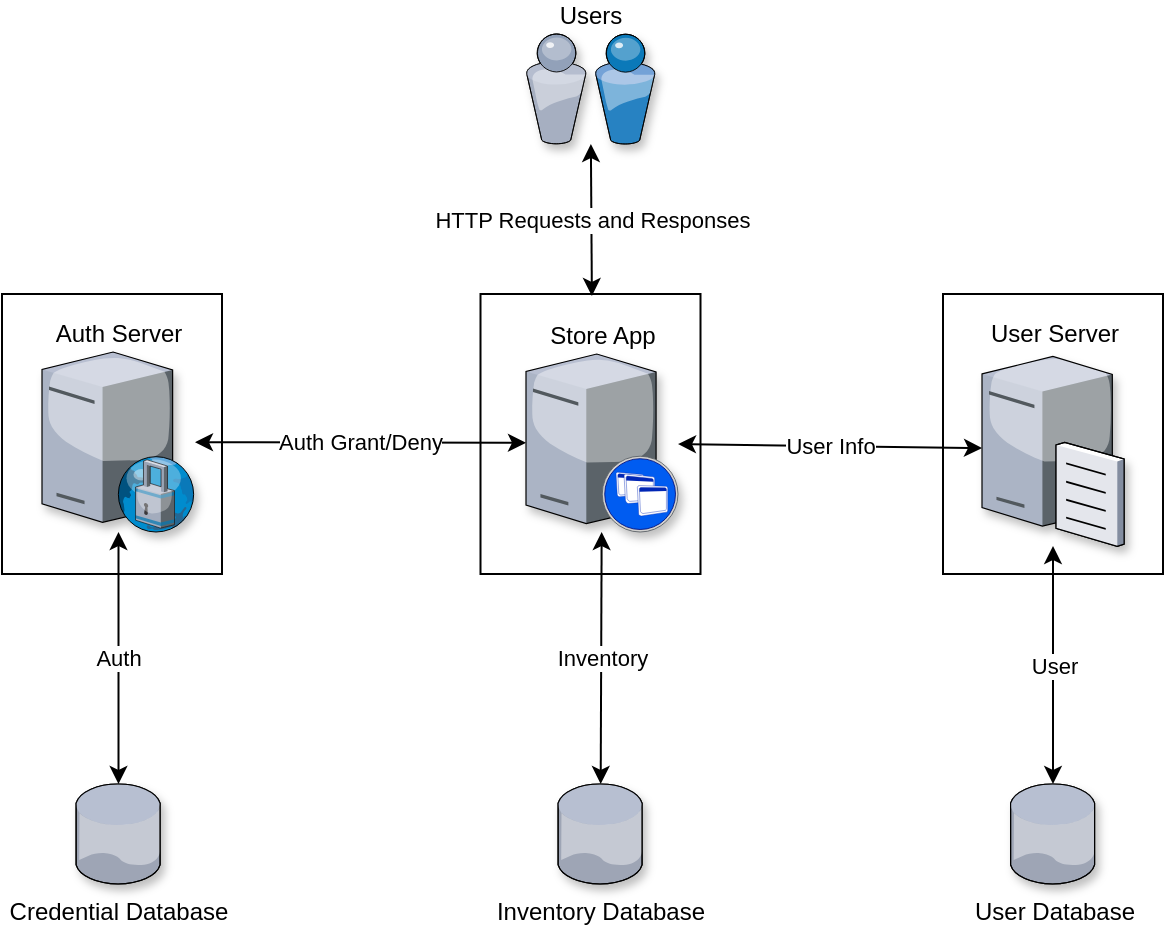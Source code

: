 <mxfile version="13.9.9" type="device"><diagram name="Page-1" id="822b0af5-4adb-64df-f703-e8dfc1f81529"><mxGraphModel dx="1326" dy="806" grid="1" gridSize="10" guides="1" tooltips="1" connect="1" arrows="1" fold="1" page="1" pageScale="1" pageWidth="1100" pageHeight="850" math="0" shadow="0"><root><mxCell id="0"/><mxCell id="1" parent="0"/><mxCell id="PRG0W32U1i86hsljWSep-3" value="" style="rounded=0;whiteSpace=wrap;html=1;" parent="1" vertex="1"><mxGeometry x="700.5" y="180" width="110" height="140" as="geometry"/></mxCell><mxCell id="PRG0W32U1i86hsljWSep-2" value="" style="rounded=0;whiteSpace=wrap;html=1;" parent="1" vertex="1"><mxGeometry x="469.25" y="180" width="110" height="140" as="geometry"/></mxCell><mxCell id="PRG0W32U1i86hsljWSep-1" value="" style="rounded=0;whiteSpace=wrap;html=1;" parent="1" vertex="1"><mxGeometry x="230" y="180" width="110" height="140" as="geometry"/></mxCell><mxCell id="qooCzj0sSRNJPpl9ZEZt-43" value="HTTP Requests and Responses" style="edgeStyle=none;rounded=0;orthogonalLoop=1;jettySize=auto;html=1;startArrow=classic;startFill=1;" parent="1" source="qooCzj0sSRNJPpl9ZEZt-1" edge="1"><mxGeometry relative="1" as="geometry"><mxPoint x="524.947" y="181" as="targetPoint"/></mxGeometry></mxCell><mxCell id="qooCzj0sSRNJPpl9ZEZt-1" value="Users" style="verticalLabelPosition=top;aspect=fixed;html=1;verticalAlign=bottom;strokeColor=none;align=center;outlineConnect=0;shape=mxgraph.citrix.users;shadow=1;labelPosition=center;" parent="1" vertex="1"><mxGeometry x="492" y="50" width="64.5" height="55" as="geometry"/></mxCell><mxCell id="qooCzj0sSRNJPpl9ZEZt-26" value="Inventory" style="edgeStyle=none;rounded=0;orthogonalLoop=1;jettySize=auto;html=1;startArrow=classic;startFill=1;" parent="1" source="qooCzj0sSRNJPpl9ZEZt-4" target="qooCzj0sSRNJPpl9ZEZt-18" edge="1"><mxGeometry relative="1" as="geometry"><mxPoint x="380" y="370" as="targetPoint"/></mxGeometry></mxCell><mxCell id="qooCzj0sSRNJPpl9ZEZt-4" value="Inventory Database" style="verticalLabelPosition=bottom;aspect=fixed;html=1;verticalAlign=top;strokeColor=none;align=center;outlineConnect=0;shape=mxgraph.citrix.database;shadow=1;" parent="1" vertex="1"><mxGeometry x="508" y="425" width="42.5" height="50" as="geometry"/></mxCell><mxCell id="qooCzj0sSRNJPpl9ZEZt-5" value="Credential Database" style="verticalLabelPosition=bottom;aspect=fixed;html=1;verticalAlign=top;strokeColor=none;align=center;outlineConnect=0;shape=mxgraph.citrix.database;shadow=1;" parent="1" vertex="1"><mxGeometry x="267" y="425" width="42.5" height="50" as="geometry"/></mxCell><mxCell id="qooCzj0sSRNJPpl9ZEZt-6" value="User Database" style="verticalLabelPosition=bottom;aspect=fixed;html=1;verticalAlign=top;strokeColor=none;align=center;outlineConnect=0;shape=mxgraph.citrix.database;shadow=1;" parent="1" vertex="1"><mxGeometry x="734.25" y="425" width="42.5" height="50" as="geometry"/></mxCell><mxCell id="qooCzj0sSRNJPpl9ZEZt-29" value="Auth" style="edgeStyle=none;rounded=0;orthogonalLoop=1;jettySize=auto;html=1;startArrow=classic;startFill=1;" parent="1" source="qooCzj0sSRNJPpl9ZEZt-14" target="qooCzj0sSRNJPpl9ZEZt-5" edge="1"><mxGeometry relative="1" as="geometry"/></mxCell><mxCell id="qooCzj0sSRNJPpl9ZEZt-14" value="Auth Server" style="verticalLabelPosition=top;aspect=fixed;html=1;verticalAlign=bottom;strokeColor=none;align=center;outlineConnect=0;shape=mxgraph.citrix.proxy_server;shadow=1;labelPosition=center;" parent="1" vertex="1"><mxGeometry x="250" y="209" width="76.5" height="90" as="geometry"/></mxCell><mxCell id="qooCzj0sSRNJPpl9ZEZt-28" value="User" style="edgeStyle=none;rounded=0;orthogonalLoop=1;jettySize=auto;html=1;startArrow=classic;startFill=1;" parent="1" source="qooCzj0sSRNJPpl9ZEZt-16" target="qooCzj0sSRNJPpl9ZEZt-6" edge="1"><mxGeometry relative="1" as="geometry"/></mxCell><mxCell id="qooCzj0sSRNJPpl9ZEZt-16" value="User Server" style="verticalLabelPosition=top;aspect=fixed;html=1;verticalAlign=bottom;strokeColor=none;align=center;outlineConnect=0;shape=mxgraph.citrix.file_server;shadow=1;labelPosition=center;" parent="1" vertex="1"><mxGeometry x="720" y="209" width="71" height="97" as="geometry"/></mxCell><mxCell id="qooCzj0sSRNJPpl9ZEZt-22" value="Auth Grant/Deny" style="rounded=0;orthogonalLoop=1;jettySize=auto;html=1;startArrow=classic;startFill=1;" parent="1" source="qooCzj0sSRNJPpl9ZEZt-18" target="qooCzj0sSRNJPpl9ZEZt-14" edge="1"><mxGeometry relative="1" as="geometry"/></mxCell><mxCell id="qooCzj0sSRNJPpl9ZEZt-24" value="User Info" style="rounded=0;orthogonalLoop=1;jettySize=auto;html=1;startArrow=classic;startFill=1;" parent="1" source="qooCzj0sSRNJPpl9ZEZt-18" target="qooCzj0sSRNJPpl9ZEZt-16" edge="1"><mxGeometry relative="1" as="geometry"/></mxCell><mxCell id="qooCzj0sSRNJPpl9ZEZt-18" value="Store App" style="verticalLabelPosition=top;aspect=fixed;html=1;verticalAlign=bottom;strokeColor=none;align=center;outlineConnect=0;shape=mxgraph.citrix.xenapp_server;shadow=1;labelPosition=center;" parent="1" vertex="1"><mxGeometry x="492" y="210" width="76" height="89" as="geometry"/></mxCell></root></mxGraphModel></diagram></mxfile>